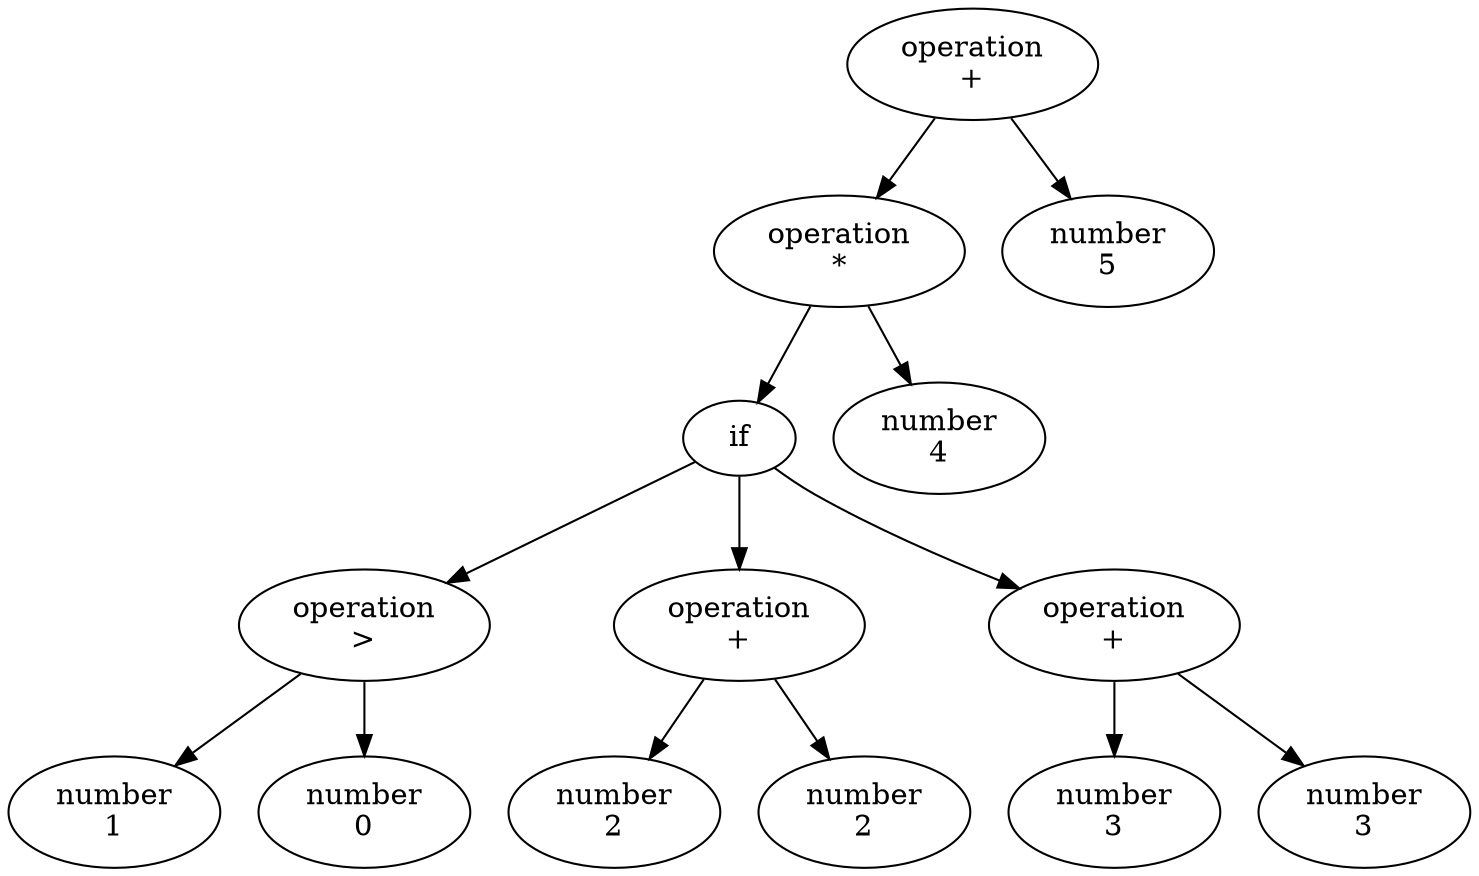 digraph AST {
  node0 [label="operation\n+"];
  node1 [label="operation\n*"];
  node0 -> node1;
  node2 [label="if"];
  node1 -> node2;
  node3 [label="operation\n>"];
  node2 -> node3;
  node4 [label="number\n1"];
  node3 -> node4;
  node5 [label="number\n0"];
  node3 -> node5;
  node6 [label="operation\n+"];
  node2 -> node6;
  node7 [label="number\n2"];
  node6 -> node7;
  node8 [label="number\n2"];
  node6 -> node8;
  node9 [label="operation\n+"];
  node2 -> node9;
  node10 [label="number\n3"];
  node9 -> node10;
  node11 [label="number\n3"];
  node9 -> node11;
  node12 [label="number\n4"];
  node1 -> node12;
  node13 [label="number\n5"];
  node0 -> node13;
}
